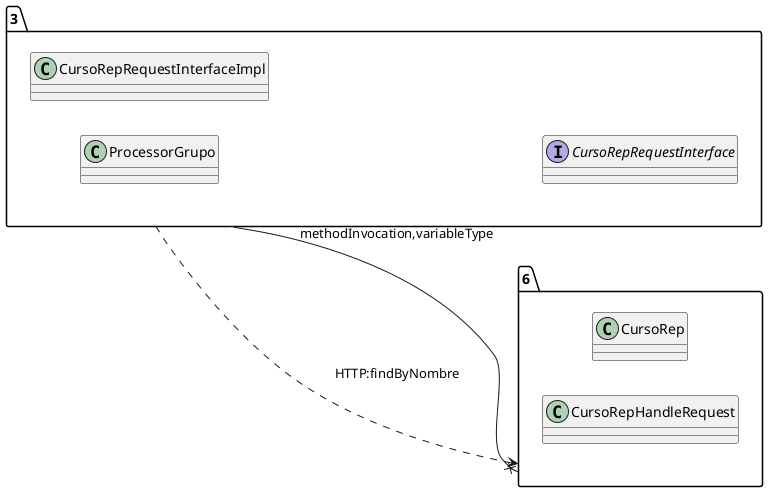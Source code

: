 @startuml 
allow_mixing
left to right direction
package "3"{
class ProcessorGrupo
class CursoRepRequestInterfaceImpl
interface CursoRepRequestInterface

}
package "6"{
class CursoRep
class CursoRepHandleRequest

}
"3" --x "6":methodInvocation,variableType
"3" ..> "6":HTTP:findByNombre
@enduml